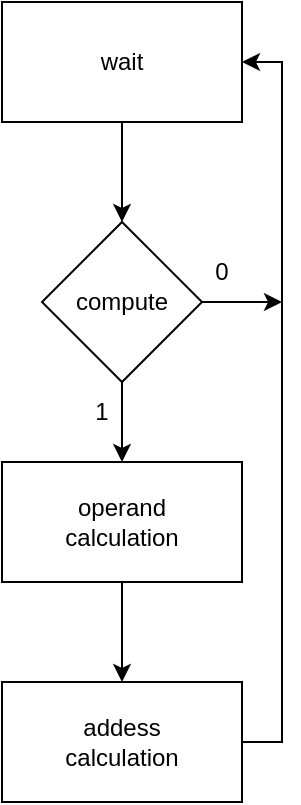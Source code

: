 <mxfile version="21.6.1" type="github">
  <diagram name="Pagina-1" id="NZHQ40WEDAl2-lRk3Xd9">
    <mxGraphModel dx="880" dy="485" grid="1" gridSize="10" guides="1" tooltips="1" connect="1" arrows="1" fold="1" page="1" pageScale="1" pageWidth="827" pageHeight="1169" math="0" shadow="0">
      <root>
        <mxCell id="0" />
        <mxCell id="1" parent="0" />
        <mxCell id="whm0TcxRXVaVKDxryrUy-4" value="" style="edgeStyle=orthogonalEdgeStyle;rounded=0;orthogonalLoop=1;jettySize=auto;html=1;" edge="1" parent="1" source="whm0TcxRXVaVKDxryrUy-1" target="whm0TcxRXVaVKDxryrUy-3">
          <mxGeometry relative="1" as="geometry" />
        </mxCell>
        <mxCell id="whm0TcxRXVaVKDxryrUy-1" value="wait" style="rounded=0;whiteSpace=wrap;html=1;" vertex="1" parent="1">
          <mxGeometry x="360" y="20" width="120" height="60" as="geometry" />
        </mxCell>
        <mxCell id="whm0TcxRXVaVKDxryrUy-6" value="" style="edgeStyle=orthogonalEdgeStyle;rounded=0;orthogonalLoop=1;jettySize=auto;html=1;" edge="1" parent="1" source="whm0TcxRXVaVKDxryrUy-3" target="whm0TcxRXVaVKDxryrUy-5">
          <mxGeometry relative="1" as="geometry" />
        </mxCell>
        <mxCell id="whm0TcxRXVaVKDxryrUy-10" style="edgeStyle=orthogonalEdgeStyle;rounded=0;orthogonalLoop=1;jettySize=auto;html=1;" edge="1" parent="1" source="whm0TcxRXVaVKDxryrUy-3">
          <mxGeometry relative="1" as="geometry">
            <mxPoint x="500" y="170" as="targetPoint" />
          </mxGeometry>
        </mxCell>
        <mxCell id="whm0TcxRXVaVKDxryrUy-3" value="compute" style="rhombus;whiteSpace=wrap;html=1;" vertex="1" parent="1">
          <mxGeometry x="380" y="130" width="80" height="80" as="geometry" />
        </mxCell>
        <mxCell id="whm0TcxRXVaVKDxryrUy-8" value="" style="edgeStyle=orthogonalEdgeStyle;rounded=0;orthogonalLoop=1;jettySize=auto;html=1;" edge="1" parent="1" source="whm0TcxRXVaVKDxryrUy-5" target="whm0TcxRXVaVKDxryrUy-7">
          <mxGeometry relative="1" as="geometry" />
        </mxCell>
        <mxCell id="whm0TcxRXVaVKDxryrUy-5" value="&lt;div&gt;operand&lt;/div&gt;&lt;div&gt;calculation&lt;br&gt;&lt;/div&gt;" style="rounded=0;whiteSpace=wrap;html=1;" vertex="1" parent="1">
          <mxGeometry x="360" y="250" width="120" height="60" as="geometry" />
        </mxCell>
        <mxCell id="whm0TcxRXVaVKDxryrUy-9" style="edgeStyle=orthogonalEdgeStyle;rounded=0;orthogonalLoop=1;jettySize=auto;html=1;entryX=1;entryY=0.5;entryDx=0;entryDy=0;" edge="1" parent="1" source="whm0TcxRXVaVKDxryrUy-7" target="whm0TcxRXVaVKDxryrUy-1">
          <mxGeometry relative="1" as="geometry">
            <Array as="points">
              <mxPoint x="500" y="390" />
              <mxPoint x="500" y="50" />
            </Array>
          </mxGeometry>
        </mxCell>
        <mxCell id="whm0TcxRXVaVKDxryrUy-7" value="&lt;div&gt;addess&lt;/div&gt;&lt;div&gt;calculation&lt;/div&gt;" style="rounded=0;whiteSpace=wrap;html=1;" vertex="1" parent="1">
          <mxGeometry x="360" y="360" width="120" height="60" as="geometry" />
        </mxCell>
        <mxCell id="whm0TcxRXVaVKDxryrUy-11" value="1" style="text;html=1;strokeColor=none;fillColor=none;align=center;verticalAlign=middle;whiteSpace=wrap;rounded=0;" vertex="1" parent="1">
          <mxGeometry x="380" y="210" width="60" height="30" as="geometry" />
        </mxCell>
        <mxCell id="whm0TcxRXVaVKDxryrUy-12" value="0" style="text;html=1;strokeColor=none;fillColor=none;align=center;verticalAlign=middle;whiteSpace=wrap;rounded=0;" vertex="1" parent="1">
          <mxGeometry x="440" y="140" width="60" height="30" as="geometry" />
        </mxCell>
      </root>
    </mxGraphModel>
  </diagram>
</mxfile>
